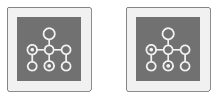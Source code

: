 @startuml 

!include <awslib/AWSCommon>
!include <awslib/Compute/Batch.puml>

rectangle "<$Batch>" 

'NOTE that if we add a more than one call - nothing happens! Need to change the second one to "as whateverElse"
rectangle "<$Batch>" as whatever
rectangle "<$Batch>" as whatever
@enduml
